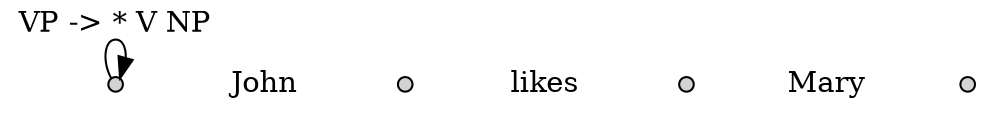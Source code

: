 digraph x {
   rankdir=LR;
   
   /* The nodes */
   {
       node [style=filled,height=0.1,width=0.1];
       x [label="" style=invis];
       0 [label=""];
       1 [label=""];
       2 [label=""];
       3 [label=""];
   }

   /* The sentence */
   {
       edge [style=invis, weight=100];
       node [shape=plaintext];
       x->0->John->1->likes->2->Mary->3;
   }
   
   /* Edges */
   {
       0->0 [label="VP -> * V NP"];
   }

}
